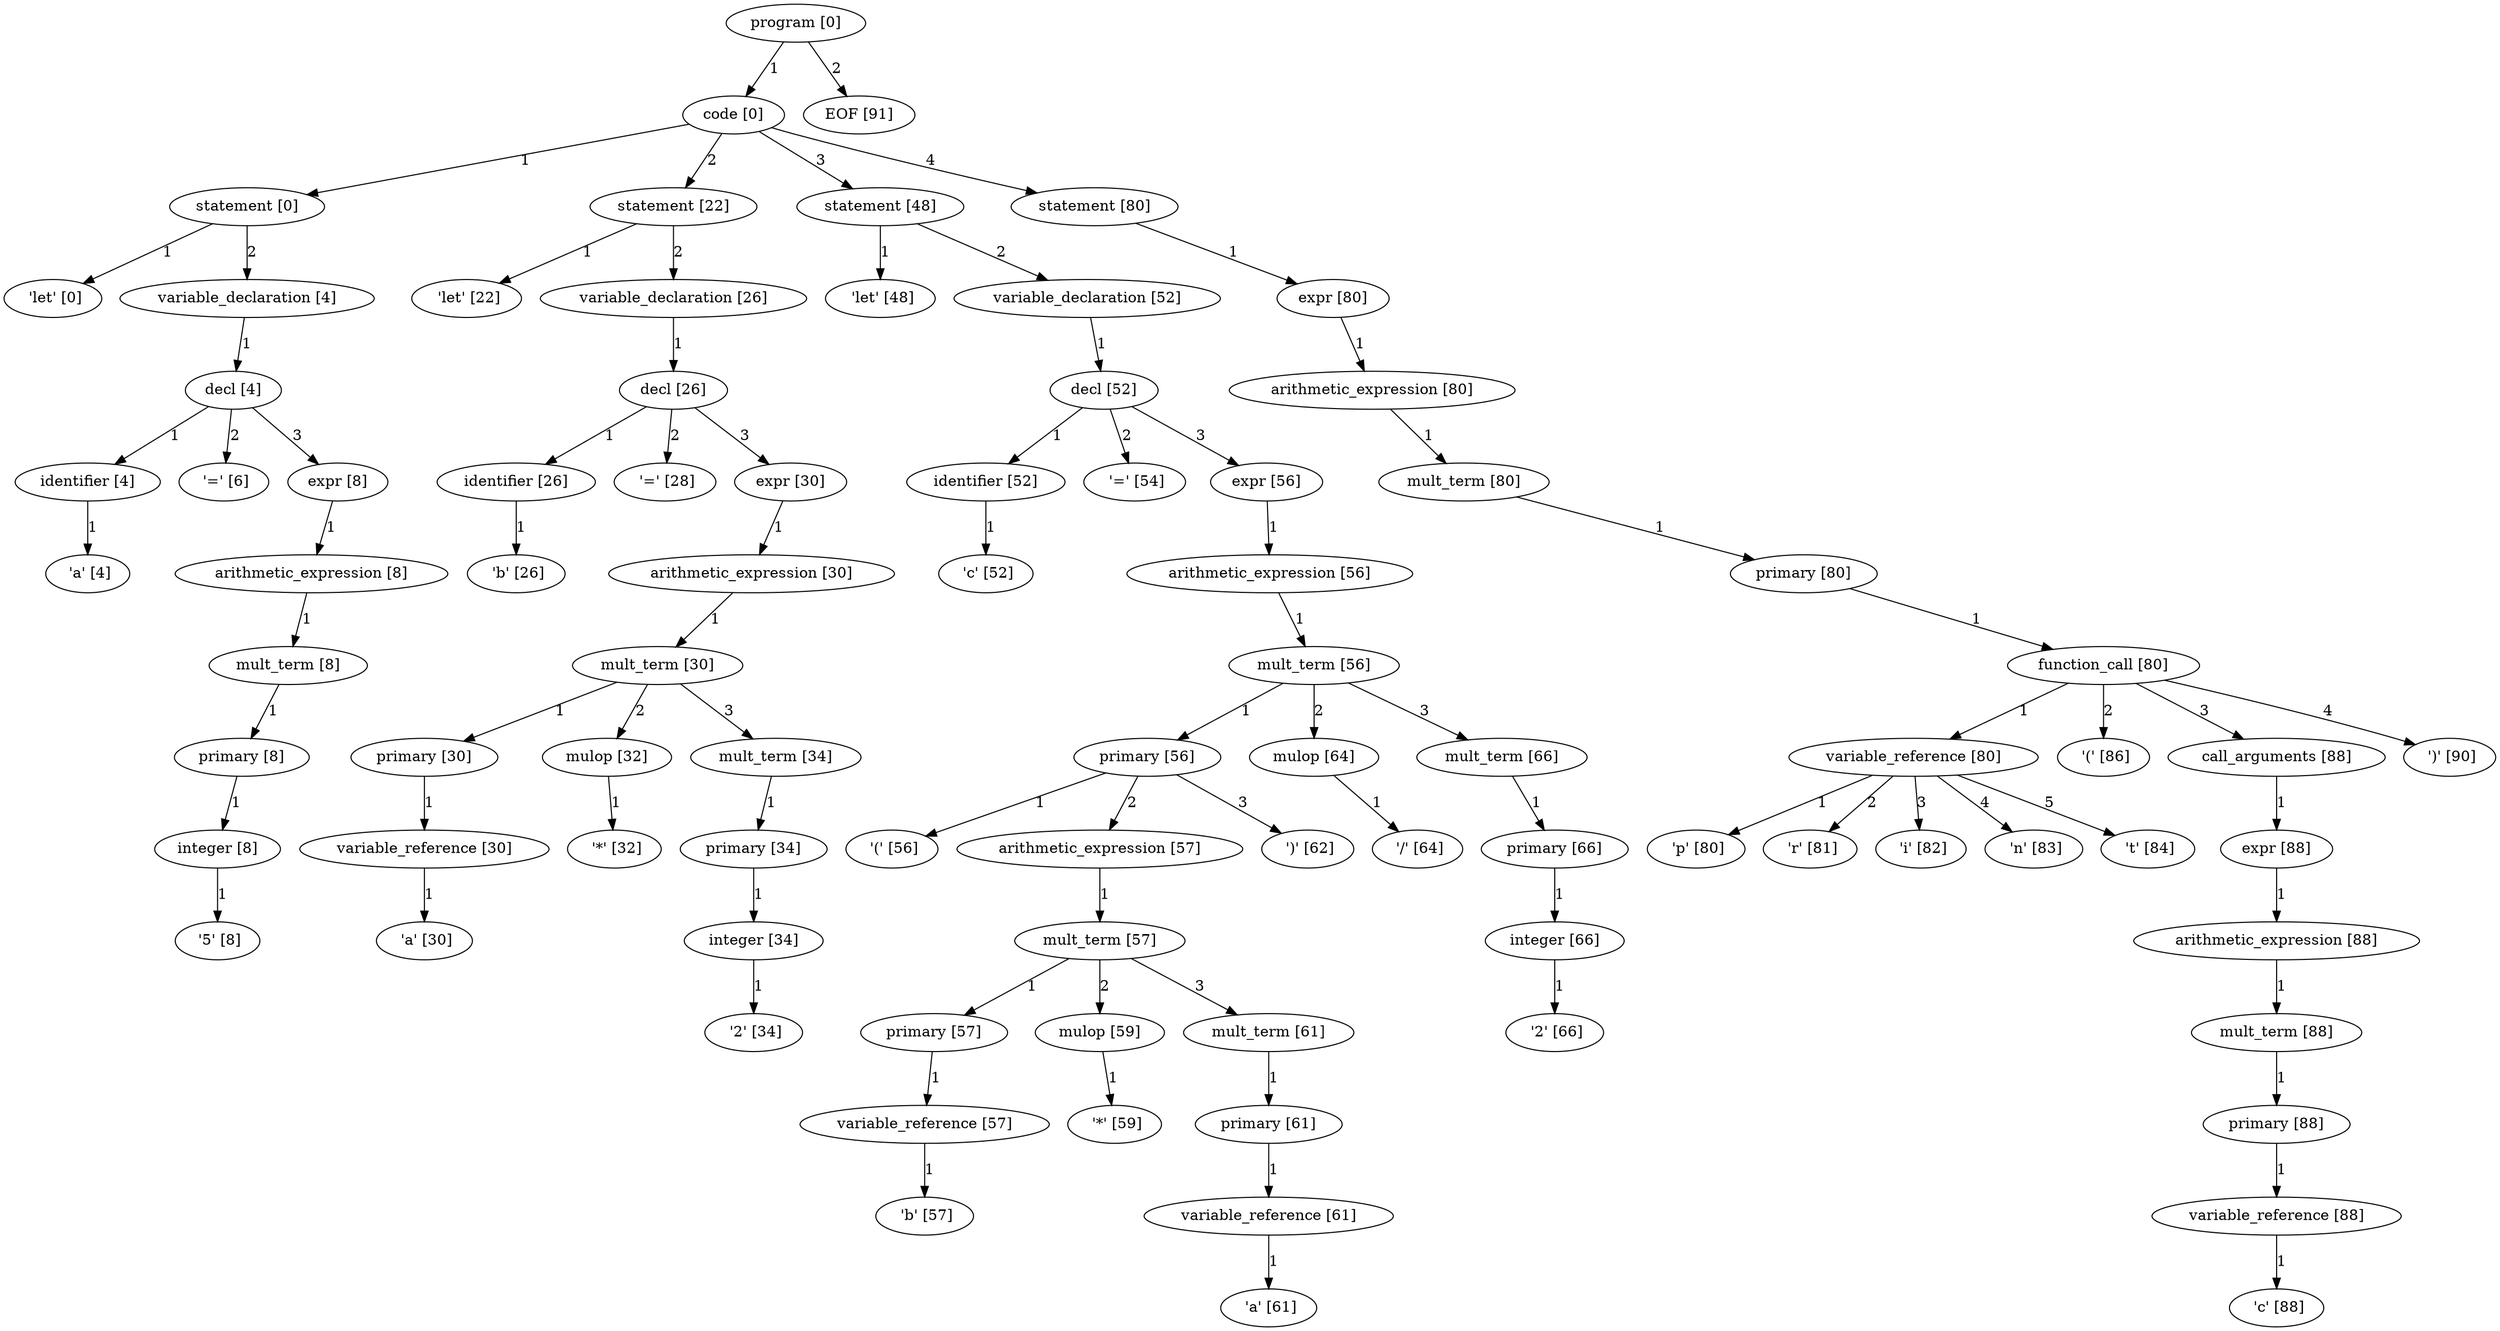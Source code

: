 digraph arpeggio_graph {
1553517632320 [label="program [0]"];
1553517632320->1553517632192 [label="1"]

1553517632192 [label="code [0]"];
1553517632192->1553498173248 [label="1"]

1553498173248 [label="statement [0]"];
1553498173248->1553496260160 [label="1"]

1553496260160 [label=" 'let' [0]"];
1553498173248->1553498173120 [label="2"]

1553498173120 [label="variable_declaration [4]"];
1553498173120->1553498172992 [label="1"]

1553498172992 [label="decl [4]"];
1553498172992->1553498169920 [label="1"]

1553498169920 [label="identifier [4]"];
1553498169920->1553498104096 [label="1"]

1553498104096 [label=" 'a' [4]"];
1553498172992->1553498104208 [label="2"]

1553498104208 [label=" '=' [6]"];
1553498172992->1553498172864 [label="3"]

1553498172864 [label="expr [8]"];
1553498172864->1553498172736 [label="1"]

1553498172736 [label="arithmetic_expression [8]"];
1553498172736->1553498172608 [label="1"]

1553498172608 [label="mult_term [8]"];
1553498172608->1553498172480 [label="1"]

1553498172480 [label="primary [8]"];
1553498172480->1553498172352 [label="1"]

1553498172352 [label="integer [8]"];
1553498172352->1553498105104 [label="1"]

1553498105104 [label=" '5' [8]"];
1553517632192->1553498770752 [label="2"]

1553498770752 [label="statement [22]"];
1553498770752->1553498105216 [label="1"]

1553498105216 [label=" 'let' [22]"];
1553498770752->1553498770624 [label="2"]

1553498770624 [label="variable_declaration [26]"];
1553498770624->1553498770496 [label="1"]

1553498770496 [label="decl [26]"];
1553498770496->1553498171328 [label="1"]

1553498171328 [label="identifier [26]"];
1553498171328->1553498104656 [label="1"]

1553498104656 [label=" 'b' [26]"];
1553498770496->1553498104432 [label="2"]

1553498104432 [label=" '=' [28]"];
1553498770496->1553498770368 [label="3"]

1553498770368 [label="expr [30]"];
1553498770368->1553498770240 [label="1"]

1553498770240 [label="arithmetic_expression [30]"];
1553498770240->1553498770112 [label="1"]

1553498770112 [label="mult_term [30]"];
1553498770112->1553498769216 [label="1"]

1553498769216 [label="primary [30]"];
1553498769216->1553498769088 [label="1"]

1553498769088 [label="variable_reference [30]"];
1553498769088->1553498106448 [label="1"]

1553498106448 [label=" 'a' [30]"];
1553498770112->1553498769344 [label="2"]

1553498769344 [label="mulop [32]"];
1553498769344->1553498106560 [label="1"]

1553498106560 [label=" '*' [32]"];
1553498770112->1553498769984 [label="3"]

1553498769984 [label="mult_term [34]"];
1553498769984->1553498769856 [label="1"]

1553498769856 [label="primary [34]"];
1553498769856->1553498769728 [label="1"]

1553498769728 [label="integer [34]"];
1553498769728->1553498106784 [label="1"]

1553498106784 [label=" '2' [34]"];
1553517632192->1553504275392 [label="3"]

1553504275392 [label="statement [48]"];
1553504275392->1553498106896 [label="1"]

1553498106896 [label=" 'let' [48]"];
1553504275392->1553504275264 [label="2"]

1553504275264 [label="variable_declaration [52]"];
1553504275264->1553504275136 [label="1"]

1553504275136 [label="decl [52]"];
1553504275136->1553498171968 [label="1"]

1553498171968 [label="identifier [52]"];
1553498171968->1553498105328 [label="1"]

1553498105328 [label=" 'c' [52]"];
1553504275136->1553498105664 [label="2"]

1553498105664 [label=" '=' [54]"];
1553504275136->1553504275008 [label="3"]

1553504275008 [label="expr [56]"];
1553504275008->1553504274880 [label="1"]

1553504274880 [label="arithmetic_expression [56]"];
1553504274880->1553504274752 [label="1"]

1553504274752 [label="mult_term [56]"];
1553504274752->1553504273856 [label="1"]

1553504273856 [label="primary [56]"];
1553504273856->1553499319088 [label="1"]

1553499319088 [label=" '(' [56]"];
1553504273856->1553504273728 [label="2"]

1553504273728 [label="arithmetic_expression [57]"];
1553504273728->1553504273600 [label="1"]

1553504273600 [label="mult_term [57]"];
1553504273600->1553504272448 [label="1"]

1553504272448 [label="primary [57]"];
1553504272448->1553502990144 [label="1"]

1553502990144 [label="variable_reference [57]"];
1553502990144->1553499320096 [label="1"]

1553499320096 [label=" 'b' [57]"];
1553504273600->1553504272576 [label="2"]

1553504272576 [label="mulop [59]"];
1553504272576->1553499320208 [label="1"]

1553499320208 [label=" '*' [59]"];
1553504273600->1553504273472 [label="3"]

1553504273472 [label="mult_term [61]"];
1553504273472->1553504273344 [label="1"]

1553504273344 [label="primary [61]"];
1553504273344->1553504273216 [label="1"]

1553504273216 [label="variable_reference [61]"];
1553504273216->1553504297360 [label="1"]

1553504297360 [label=" 'a' [61]"];
1553504273856->1553504297472 [label="3"]

1553504297472 [label=" ')' [62]"];
1553504274752->1553504273984 [label="2"]

1553504273984 [label="mulop [64]"];
1553504273984->1553504297584 [label="1"]

1553504297584 [label=" '/' [64]"];
1553504274752->1553504274624 [label="3"]

1553504274624 [label="mult_term [66]"];
1553504274624->1553504274496 [label="1"]

1553504274496 [label="primary [66]"];
1553504274496->1553504274368 [label="1"]

1553504274368 [label="integer [66]"];
1553504274368->1553504297808 [label="1"]

1553504297808 [label=" '2' [66]"];
1553517632192->1553517632064 [label="4"]

1553517632064 [label="statement [80]"];
1553517632064->1553517631936 [label="1"]

1553517631936 [label="expr [80]"];
1553517631936->1553517631808 [label="1"]

1553517631808 [label="arithmetic_expression [80]"];
1553517631808->1553517631680 [label="1"]

1553517631680 [label="mult_term [80]"];
1553517631680->1553517631552 [label="1"]

1553517631552 [label="primary [80]"];
1553517631552->1553517631424 [label="1"]

1553517631424 [label="function_call [80]"];
1553517631424->1553515898560 [label="1"]

1553515898560 [label="variable_reference [80]"];
1553515898560->1553515267344 [label="1"]

1553515267344 [label=" 'p' [80]"];
1553515898560->1553515267456 [label="2"]

1553515267456 [label=" 'r' [81]"];
1553515898560->1553515267568 [label="3"]

1553515267568 [label=" 'i' [82]"];
1553515898560->1553515267680 [label="4"]

1553515267680 [label=" 'n' [83]"];
1553515898560->1553515267792 [label="5"]

1553515267792 [label=" 't' [84]"];
1553517631424->1553515267904 [label="2"]

1553515267904 [label=" '(' [86]"];
1553517631424->1553517631296 [label="3"]

1553517631296 [label="call_arguments [88]"];
1553517631296->1553517631168 [label="1"]

1553517631168 [label="expr [88]"];
1553517631168->1553517631040 [label="1"]

1553517631040 [label="arithmetic_expression [88]"];
1553517631040->1553517630912 [label="1"]

1553517630912 [label="mult_term [88]"];
1553517630912->1553517630784 [label="1"]

1553517630784 [label="primary [88]"];
1553517630784->1553517630656 [label="1"]

1553517630656 [label="variable_reference [88]"];
1553517630656->1553515269808 [label="1"]

1553515269808 [label=" 'c' [88]"];
1553517631424->1553515269920 [label="4"]

1553515269920 [label=" ')' [90]"];
1553517632320->1553515270032 [label="2"]

1553515270032 [label="EOF [91]"];
}
